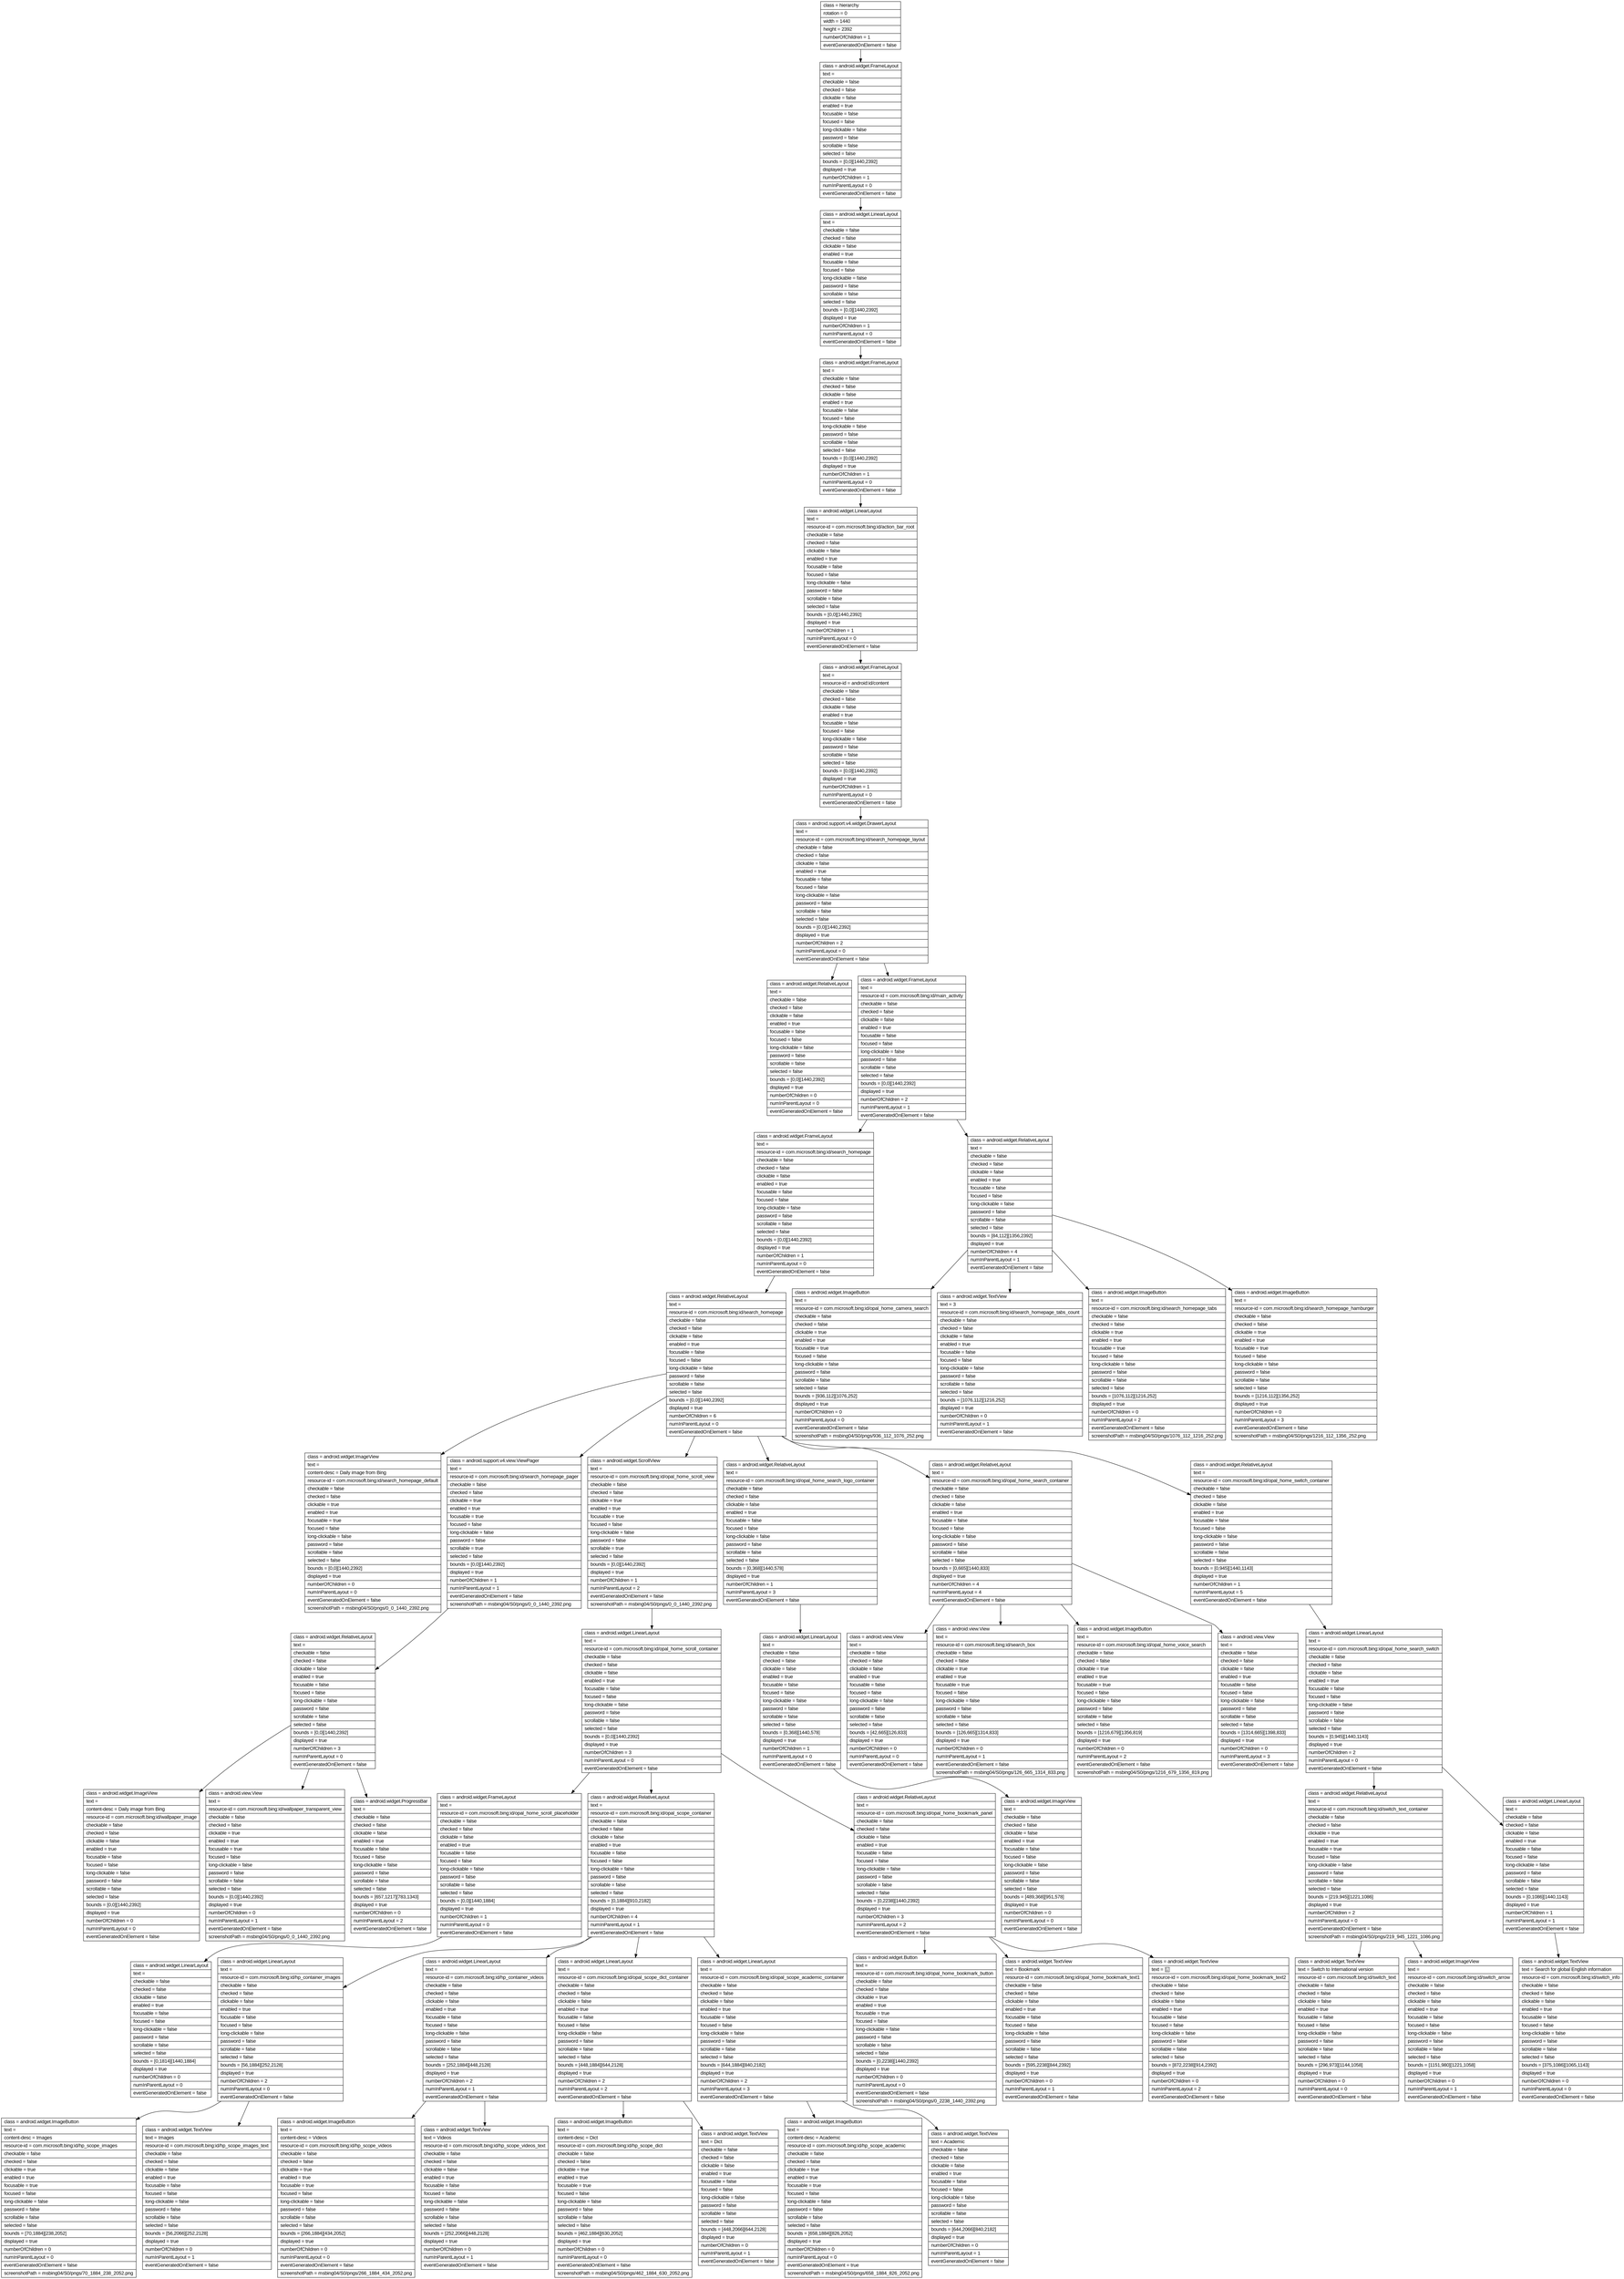 digraph Layout {

	node [shape=record fontname=Arial];

	0	[label="{class = hierarchy\l|rotation = 0\l|width = 1440\l|height = 2392\l|numberOfChildren = 1\l|eventGeneratedOnElement = false \l}"]
	1	[label="{class = android.widget.FrameLayout\l|text = \l|checkable = false\l|checked = false\l|clickable = false\l|enabled = true\l|focusable = false\l|focused = false\l|long-clickable = false\l|password = false\l|scrollable = false\l|selected = false\l|bounds = [0,0][1440,2392]\l|displayed = true\l|numberOfChildren = 1\l|numInParentLayout = 0\l|eventGeneratedOnElement = false \l}"]
	2	[label="{class = android.widget.LinearLayout\l|text = \l|checkable = false\l|checked = false\l|clickable = false\l|enabled = true\l|focusable = false\l|focused = false\l|long-clickable = false\l|password = false\l|scrollable = false\l|selected = false\l|bounds = [0,0][1440,2392]\l|displayed = true\l|numberOfChildren = 1\l|numInParentLayout = 0\l|eventGeneratedOnElement = false \l}"]
	3	[label="{class = android.widget.FrameLayout\l|text = \l|checkable = false\l|checked = false\l|clickable = false\l|enabled = true\l|focusable = false\l|focused = false\l|long-clickable = false\l|password = false\l|scrollable = false\l|selected = false\l|bounds = [0,0][1440,2392]\l|displayed = true\l|numberOfChildren = 1\l|numInParentLayout = 0\l|eventGeneratedOnElement = false \l}"]
	4	[label="{class = android.widget.LinearLayout\l|text = \l|resource-id = com.microsoft.bing:id/action_bar_root\l|checkable = false\l|checked = false\l|clickable = false\l|enabled = true\l|focusable = false\l|focused = false\l|long-clickable = false\l|password = false\l|scrollable = false\l|selected = false\l|bounds = [0,0][1440,2392]\l|displayed = true\l|numberOfChildren = 1\l|numInParentLayout = 0\l|eventGeneratedOnElement = false \l}"]
	5	[label="{class = android.widget.FrameLayout\l|text = \l|resource-id = android:id/content\l|checkable = false\l|checked = false\l|clickable = false\l|enabled = true\l|focusable = false\l|focused = false\l|long-clickable = false\l|password = false\l|scrollable = false\l|selected = false\l|bounds = [0,0][1440,2392]\l|displayed = true\l|numberOfChildren = 1\l|numInParentLayout = 0\l|eventGeneratedOnElement = false \l}"]
	6	[label="{class = android.support.v4.widget.DrawerLayout\l|text = \l|resource-id = com.microsoft.bing:id/search_homepage_layout\l|checkable = false\l|checked = false\l|clickable = false\l|enabled = true\l|focusable = false\l|focused = false\l|long-clickable = false\l|password = false\l|scrollable = false\l|selected = false\l|bounds = [0,0][1440,2392]\l|displayed = true\l|numberOfChildren = 2\l|numInParentLayout = 0\l|eventGeneratedOnElement = false \l}"]
	7	[label="{class = android.widget.RelativeLayout\l|text = \l|checkable = false\l|checked = false\l|clickable = false\l|enabled = true\l|focusable = false\l|focused = false\l|long-clickable = false\l|password = false\l|scrollable = false\l|selected = false\l|bounds = [0,0][1440,2392]\l|displayed = true\l|numberOfChildren = 0\l|numInParentLayout = 0\l|eventGeneratedOnElement = false \l}"]
	8	[label="{class = android.widget.FrameLayout\l|text = \l|resource-id = com.microsoft.bing:id/main_activity\l|checkable = false\l|checked = false\l|clickable = false\l|enabled = true\l|focusable = false\l|focused = false\l|long-clickable = false\l|password = false\l|scrollable = false\l|selected = false\l|bounds = [0,0][1440,2392]\l|displayed = true\l|numberOfChildren = 2\l|numInParentLayout = 1\l|eventGeneratedOnElement = false \l}"]
	9	[label="{class = android.widget.FrameLayout\l|text = \l|resource-id = com.microsoft.bing:id/search_homepage\l|checkable = false\l|checked = false\l|clickable = false\l|enabled = true\l|focusable = false\l|focused = false\l|long-clickable = false\l|password = false\l|scrollable = false\l|selected = false\l|bounds = [0,0][1440,2392]\l|displayed = true\l|numberOfChildren = 1\l|numInParentLayout = 0\l|eventGeneratedOnElement = false \l}"]
	10	[label="{class = android.widget.RelativeLayout\l|text = \l|checkable = false\l|checked = false\l|clickable = false\l|enabled = true\l|focusable = false\l|focused = false\l|long-clickable = false\l|password = false\l|scrollable = false\l|selected = false\l|bounds = [84,112][1356,2392]\l|displayed = true\l|numberOfChildren = 4\l|numInParentLayout = 1\l|eventGeneratedOnElement = false \l}"]
	11	[label="{class = android.widget.RelativeLayout\l|text = \l|resource-id = com.microsoft.bing:id/search_homepage\l|checkable = false\l|checked = false\l|clickable = false\l|enabled = true\l|focusable = false\l|focused = false\l|long-clickable = false\l|password = false\l|scrollable = false\l|selected = false\l|bounds = [0,0][1440,2392]\l|displayed = true\l|numberOfChildren = 6\l|numInParentLayout = 0\l|eventGeneratedOnElement = false \l}"]
	12	[label="{class = android.widget.ImageButton\l|text = \l|resource-id = com.microsoft.bing:id/opal_home_camera_search\l|checkable = false\l|checked = false\l|clickable = true\l|enabled = true\l|focusable = true\l|focused = false\l|long-clickable = false\l|password = false\l|scrollable = false\l|selected = false\l|bounds = [936,112][1076,252]\l|displayed = true\l|numberOfChildren = 0\l|numInParentLayout = 0\l|eventGeneratedOnElement = false \l|screenshotPath = msbing04/S0/pngs/936_112_1076_252.png\l}"]
	13	[label="{class = android.widget.TextView\l|text = 3\l|resource-id = com.microsoft.bing:id/search_homepage_tabs_count\l|checkable = false\l|checked = false\l|clickable = false\l|enabled = true\l|focusable = false\l|focused = false\l|long-clickable = false\l|password = false\l|scrollable = false\l|selected = false\l|bounds = [1076,112][1216,252]\l|displayed = true\l|numberOfChildren = 0\l|numInParentLayout = 1\l|eventGeneratedOnElement = false \l}"]
	14	[label="{class = android.widget.ImageButton\l|text = \l|resource-id = com.microsoft.bing:id/search_homepage_tabs\l|checkable = false\l|checked = false\l|clickable = true\l|enabled = true\l|focusable = true\l|focused = false\l|long-clickable = false\l|password = false\l|scrollable = false\l|selected = false\l|bounds = [1076,112][1216,252]\l|displayed = true\l|numberOfChildren = 0\l|numInParentLayout = 2\l|eventGeneratedOnElement = false \l|screenshotPath = msbing04/S0/pngs/1076_112_1216_252.png\l}"]
	15	[label="{class = android.widget.ImageButton\l|text = \l|resource-id = com.microsoft.bing:id/search_homepage_hamburger\l|checkable = false\l|checked = false\l|clickable = true\l|enabled = true\l|focusable = true\l|focused = false\l|long-clickable = false\l|password = false\l|scrollable = false\l|selected = false\l|bounds = [1216,112][1356,252]\l|displayed = true\l|numberOfChildren = 0\l|numInParentLayout = 3\l|eventGeneratedOnElement = false \l|screenshotPath = msbing04/S0/pngs/1216_112_1356_252.png\l}"]
	16	[label="{class = android.widget.ImageView\l|text = \l|content-desc = Daily image from Bing\l|resource-id = com.microsoft.bing:id/search_homepage_default\l|checkable = false\l|checked = false\l|clickable = true\l|enabled = true\l|focusable = true\l|focused = false\l|long-clickable = false\l|password = false\l|scrollable = false\l|selected = false\l|bounds = [0,0][1440,2392]\l|displayed = true\l|numberOfChildren = 0\l|numInParentLayout = 0\l|eventGeneratedOnElement = false \l|screenshotPath = msbing04/S0/pngs/0_0_1440_2392.png\l}"]
	17	[label="{class = android.support.v4.view.ViewPager\l|text = \l|resource-id = com.microsoft.bing:id/search_homepage_pager\l|checkable = false\l|checked = false\l|clickable = true\l|enabled = true\l|focusable = true\l|focused = false\l|long-clickable = false\l|password = false\l|scrollable = true\l|selected = false\l|bounds = [0,0][1440,2392]\l|displayed = true\l|numberOfChildren = 1\l|numInParentLayout = 1\l|eventGeneratedOnElement = false \l|screenshotPath = msbing04/S0/pngs/0_0_1440_2392.png\l}"]
	18	[label="{class = android.widget.ScrollView\l|text = \l|resource-id = com.microsoft.bing:id/opal_home_scroll_view\l|checkable = false\l|checked = false\l|clickable = true\l|enabled = true\l|focusable = true\l|focused = false\l|long-clickable = false\l|password = false\l|scrollable = true\l|selected = false\l|bounds = [0,0][1440,2392]\l|displayed = true\l|numberOfChildren = 1\l|numInParentLayout = 2\l|eventGeneratedOnElement = false \l|screenshotPath = msbing04/S0/pngs/0_0_1440_2392.png\l}"]
	19	[label="{class = android.widget.RelativeLayout\l|text = \l|resource-id = com.microsoft.bing:id/opal_home_search_logo_container\l|checkable = false\l|checked = false\l|clickable = false\l|enabled = true\l|focusable = false\l|focused = false\l|long-clickable = false\l|password = false\l|scrollable = false\l|selected = false\l|bounds = [0,368][1440,578]\l|displayed = true\l|numberOfChildren = 1\l|numInParentLayout = 3\l|eventGeneratedOnElement = false \l}"]
	20	[label="{class = android.widget.RelativeLayout\l|text = \l|resource-id = com.microsoft.bing:id/opal_home_search_container\l|checkable = false\l|checked = false\l|clickable = false\l|enabled = true\l|focusable = false\l|focused = false\l|long-clickable = false\l|password = false\l|scrollable = false\l|selected = false\l|bounds = [0,665][1440,833]\l|displayed = true\l|numberOfChildren = 4\l|numInParentLayout = 4\l|eventGeneratedOnElement = false \l}"]
	21	[label="{class = android.widget.RelativeLayout\l|text = \l|resource-id = com.microsoft.bing:id/opal_home_switch_container\l|checkable = false\l|checked = false\l|clickable = false\l|enabled = true\l|focusable = false\l|focused = false\l|long-clickable = false\l|password = false\l|scrollable = false\l|selected = false\l|bounds = [0,945][1440,1143]\l|displayed = true\l|numberOfChildren = 1\l|numInParentLayout = 5\l|eventGeneratedOnElement = false \l}"]
	22	[label="{class = android.widget.RelativeLayout\l|text = \l|checkable = false\l|checked = false\l|clickable = false\l|enabled = true\l|focusable = false\l|focused = false\l|long-clickable = false\l|password = false\l|scrollable = false\l|selected = false\l|bounds = [0,0][1440,2392]\l|displayed = true\l|numberOfChildren = 3\l|numInParentLayout = 0\l|eventGeneratedOnElement = false \l}"]
	23	[label="{class = android.widget.LinearLayout\l|text = \l|resource-id = com.microsoft.bing:id/opal_home_scroll_container\l|checkable = false\l|checked = false\l|clickable = false\l|enabled = true\l|focusable = false\l|focused = false\l|long-clickable = false\l|password = false\l|scrollable = false\l|selected = false\l|bounds = [0,0][1440,2392]\l|displayed = true\l|numberOfChildren = 3\l|numInParentLayout = 0\l|eventGeneratedOnElement = false \l}"]
	24	[label="{class = android.widget.LinearLayout\l|text = \l|checkable = false\l|checked = false\l|clickable = false\l|enabled = true\l|focusable = false\l|focused = false\l|long-clickable = false\l|password = false\l|scrollable = false\l|selected = false\l|bounds = [0,368][1440,578]\l|displayed = true\l|numberOfChildren = 1\l|numInParentLayout = 0\l|eventGeneratedOnElement = false \l}"]
	25	[label="{class = android.view.View\l|text = \l|checkable = false\l|checked = false\l|clickable = false\l|enabled = true\l|focusable = false\l|focused = false\l|long-clickable = false\l|password = false\l|scrollable = false\l|selected = false\l|bounds = [42,665][126,833]\l|displayed = true\l|numberOfChildren = 0\l|numInParentLayout = 0\l|eventGeneratedOnElement = false \l}"]
	26	[label="{class = android.view.View\l|text = \l|resource-id = com.microsoft.bing:id/search_box\l|checkable = false\l|checked = false\l|clickable = true\l|enabled = true\l|focusable = true\l|focused = false\l|long-clickable = false\l|password = false\l|scrollable = false\l|selected = false\l|bounds = [126,665][1314,833]\l|displayed = true\l|numberOfChildren = 0\l|numInParentLayout = 1\l|eventGeneratedOnElement = false \l|screenshotPath = msbing04/S0/pngs/126_665_1314_833.png\l}"]
	27	[label="{class = android.widget.ImageButton\l|text = \l|resource-id = com.microsoft.bing:id/opal_home_voice_search\l|checkable = false\l|checked = false\l|clickable = true\l|enabled = true\l|focusable = true\l|focused = false\l|long-clickable = false\l|password = false\l|scrollable = false\l|selected = false\l|bounds = [1216,679][1356,819]\l|displayed = true\l|numberOfChildren = 0\l|numInParentLayout = 2\l|eventGeneratedOnElement = false \l|screenshotPath = msbing04/S0/pngs/1216_679_1356_819.png\l}"]
	28	[label="{class = android.view.View\l|text = \l|checkable = false\l|checked = false\l|clickable = false\l|enabled = true\l|focusable = false\l|focused = false\l|long-clickable = false\l|password = false\l|scrollable = false\l|selected = false\l|bounds = [1314,665][1398,833]\l|displayed = true\l|numberOfChildren = 0\l|numInParentLayout = 3\l|eventGeneratedOnElement = false \l}"]
	29	[label="{class = android.widget.LinearLayout\l|text = \l|resource-id = com.microsoft.bing:id/opal_home_search_switch\l|checkable = false\l|checked = false\l|clickable = false\l|enabled = true\l|focusable = false\l|focused = false\l|long-clickable = false\l|password = false\l|scrollable = false\l|selected = false\l|bounds = [0,945][1440,1143]\l|displayed = true\l|numberOfChildren = 2\l|numInParentLayout = 0\l|eventGeneratedOnElement = false \l}"]
	30	[label="{class = android.widget.ImageView\l|text = \l|content-desc = Daily image from Bing\l|resource-id = com.microsoft.bing:id/wallpaper_image\l|checkable = false\l|checked = false\l|clickable = false\l|enabled = true\l|focusable = false\l|focused = false\l|long-clickable = false\l|password = false\l|scrollable = false\l|selected = false\l|bounds = [0,0][1440,2392]\l|displayed = true\l|numberOfChildren = 0\l|numInParentLayout = 0\l|eventGeneratedOnElement = false \l}"]
	31	[label="{class = android.view.View\l|text = \l|resource-id = com.microsoft.bing:id/wallpaper_transparent_view\l|checkable = false\l|checked = false\l|clickable = true\l|enabled = true\l|focusable = true\l|focused = false\l|long-clickable = false\l|password = false\l|scrollable = false\l|selected = false\l|bounds = [0,0][1440,2392]\l|displayed = true\l|numberOfChildren = 0\l|numInParentLayout = 1\l|eventGeneratedOnElement = false \l|screenshotPath = msbing04/S0/pngs/0_0_1440_2392.png\l}"]
	32	[label="{class = android.widget.ProgressBar\l|text = \l|checkable = false\l|checked = false\l|clickable = false\l|enabled = true\l|focusable = false\l|focused = false\l|long-clickable = false\l|password = false\l|scrollable = false\l|selected = false\l|bounds = [657,1217][783,1343]\l|displayed = true\l|numberOfChildren = 0\l|numInParentLayout = 2\l|eventGeneratedOnElement = false \l}"]
	33	[label="{class = android.widget.FrameLayout\l|text = \l|resource-id = com.microsoft.bing:id/opal_home_scroll_placeholder\l|checkable = false\l|checked = false\l|clickable = false\l|enabled = true\l|focusable = false\l|focused = false\l|long-clickable = false\l|password = false\l|scrollable = false\l|selected = false\l|bounds = [0,0][1440,1884]\l|displayed = true\l|numberOfChildren = 1\l|numInParentLayout = 0\l|eventGeneratedOnElement = false \l}"]
	34	[label="{class = android.widget.RelativeLayout\l|text = \l|resource-id = com.microsoft.bing:id/opal_scope_container\l|checkable = false\l|checked = false\l|clickable = false\l|enabled = true\l|focusable = false\l|focused = false\l|long-clickable = false\l|password = false\l|scrollable = false\l|selected = false\l|bounds = [0,1884][910,2182]\l|displayed = true\l|numberOfChildren = 4\l|numInParentLayout = 1\l|eventGeneratedOnElement = false \l}"]
	35	[label="{class = android.widget.RelativeLayout\l|text = \l|resource-id = com.microsoft.bing:id/opal_home_bookmark_panel\l|checkable = false\l|checked = false\l|clickable = false\l|enabled = true\l|focusable = false\l|focused = false\l|long-clickable = false\l|password = false\l|scrollable = false\l|selected = false\l|bounds = [0,2238][1440,2392]\l|displayed = true\l|numberOfChildren = 3\l|numInParentLayout = 2\l|eventGeneratedOnElement = false \l}"]
	36	[label="{class = android.widget.ImageView\l|text = \l|checkable = false\l|checked = false\l|clickable = false\l|enabled = true\l|focusable = false\l|focused = false\l|long-clickable = false\l|password = false\l|scrollable = false\l|selected = false\l|bounds = [489,368][951,578]\l|displayed = true\l|numberOfChildren = 0\l|numInParentLayout = 0\l|eventGeneratedOnElement = false \l}"]
	37	[label="{class = android.widget.RelativeLayout\l|text = \l|resource-id = com.microsoft.bing:id/switch_text_container\l|checkable = false\l|checked = false\l|clickable = true\l|enabled = true\l|focusable = true\l|focused = false\l|long-clickable = false\l|password = false\l|scrollable = false\l|selected = false\l|bounds = [219,945][1221,1086]\l|displayed = true\l|numberOfChildren = 2\l|numInParentLayout = 0\l|eventGeneratedOnElement = false \l|screenshotPath = msbing04/S0/pngs/219_945_1221_1086.png\l}"]
	38	[label="{class = android.widget.LinearLayout\l|text = \l|checkable = false\l|checked = false\l|clickable = false\l|enabled = true\l|focusable = false\l|focused = false\l|long-clickable = false\l|password = false\l|scrollable = false\l|selected = false\l|bounds = [0,1086][1440,1143]\l|displayed = true\l|numberOfChildren = 1\l|numInParentLayout = 1\l|eventGeneratedOnElement = false \l}"]
	39	[label="{class = android.widget.LinearLayout\l|text = \l|checkable = false\l|checked = false\l|clickable = false\l|enabled = true\l|focusable = false\l|focused = false\l|long-clickable = false\l|password = false\l|scrollable = false\l|selected = false\l|bounds = [0,1814][1440,1884]\l|displayed = true\l|numberOfChildren = 0\l|numInParentLayout = 0\l|eventGeneratedOnElement = false \l}"]
	40	[label="{class = android.widget.LinearLayout\l|text = \l|resource-id = com.microsoft.bing:id/hp_container_images\l|checkable = false\l|checked = false\l|clickable = false\l|enabled = true\l|focusable = false\l|focused = false\l|long-clickable = false\l|password = false\l|scrollable = false\l|selected = false\l|bounds = [56,1884][252,2128]\l|displayed = true\l|numberOfChildren = 2\l|numInParentLayout = 0\l|eventGeneratedOnElement = false \l}"]
	41	[label="{class = android.widget.LinearLayout\l|text = \l|resource-id = com.microsoft.bing:id/hp_container_videos\l|checkable = false\l|checked = false\l|clickable = false\l|enabled = true\l|focusable = false\l|focused = false\l|long-clickable = false\l|password = false\l|scrollable = false\l|selected = false\l|bounds = [252,1884][448,2128]\l|displayed = true\l|numberOfChildren = 2\l|numInParentLayout = 1\l|eventGeneratedOnElement = false \l}"]
	42	[label="{class = android.widget.LinearLayout\l|text = \l|resource-id = com.microsoft.bing:id/opal_scope_dict_container\l|checkable = false\l|checked = false\l|clickable = false\l|enabled = true\l|focusable = false\l|focused = false\l|long-clickable = false\l|password = false\l|scrollable = false\l|selected = false\l|bounds = [448,1884][644,2128]\l|displayed = true\l|numberOfChildren = 2\l|numInParentLayout = 2\l|eventGeneratedOnElement = false \l}"]
	43	[label="{class = android.widget.LinearLayout\l|text = \l|resource-id = com.microsoft.bing:id/opal_scope_academic_container\l|checkable = false\l|checked = false\l|clickable = false\l|enabled = true\l|focusable = false\l|focused = false\l|long-clickable = false\l|password = false\l|scrollable = false\l|selected = false\l|bounds = [644,1884][840,2182]\l|displayed = true\l|numberOfChildren = 2\l|numInParentLayout = 3\l|eventGeneratedOnElement = false \l}"]
	44	[label="{class = android.widget.Button\l|text = \l|resource-id = com.microsoft.bing:id/opal_home_bookmark_button\l|checkable = false\l|checked = false\l|clickable = true\l|enabled = true\l|focusable = true\l|focused = false\l|long-clickable = false\l|password = false\l|scrollable = false\l|selected = false\l|bounds = [0,2238][1440,2392]\l|displayed = true\l|numberOfChildren = 0\l|numInParentLayout = 0\l|eventGeneratedOnElement = false \l|screenshotPath = msbing04/S0/pngs/0_2238_1440_2392.png\l}"]
	45	[label="{class = android.widget.TextView\l|text = Bookmark\l|resource-id = com.microsoft.bing:id/opal_home_bookmark_text1\l|checkable = false\l|checked = false\l|clickable = false\l|enabled = true\l|focusable = false\l|focused = false\l|long-clickable = false\l|password = false\l|scrollable = false\l|selected = false\l|bounds = [595,2238][844,2392]\l|displayed = true\l|numberOfChildren = 0\l|numInParentLayout = 1\l|eventGeneratedOnElement = false \l}"]
	46	[label="{class = android.widget.TextView\l|text = \l|resource-id = com.microsoft.bing:id/opal_home_bookmark_text2\l|checkable = false\l|checked = false\l|clickable = false\l|enabled = true\l|focusable = false\l|focused = false\l|long-clickable = false\l|password = false\l|scrollable = false\l|selected = false\l|bounds = [872,2238][914,2392]\l|displayed = true\l|numberOfChildren = 0\l|numInParentLayout = 2\l|eventGeneratedOnElement = false \l}"]
	47	[label="{class = android.widget.TextView\l|text = Switch to International version\l|resource-id = com.microsoft.bing:id/switch_text\l|checkable = false\l|checked = false\l|clickable = false\l|enabled = true\l|focusable = false\l|focused = false\l|long-clickable = false\l|password = false\l|scrollable = false\l|selected = false\l|bounds = [296,973][1144,1058]\l|displayed = true\l|numberOfChildren = 0\l|numInParentLayout = 0\l|eventGeneratedOnElement = false \l}"]
	48	[label="{class = android.widget.ImageView\l|text = \l|resource-id = com.microsoft.bing:id/switch_arrow\l|checkable = false\l|checked = false\l|clickable = false\l|enabled = true\l|focusable = false\l|focused = false\l|long-clickable = false\l|password = false\l|scrollable = false\l|selected = false\l|bounds = [1151,980][1221,1058]\l|displayed = true\l|numberOfChildren = 0\l|numInParentLayout = 1\l|eventGeneratedOnElement = false \l}"]
	49	[label="{class = android.widget.TextView\l|text = Search for global English information\l|resource-id = com.microsoft.bing:id/switch_info\l|checkable = false\l|checked = false\l|clickable = false\l|enabled = true\l|focusable = false\l|focused = false\l|long-clickable = false\l|password = false\l|scrollable = false\l|selected = false\l|bounds = [375,1086][1065,1143]\l|displayed = true\l|numberOfChildren = 0\l|numInParentLayout = 0\l|eventGeneratedOnElement = false \l}"]
	50	[label="{class = android.widget.ImageButton\l|text = \l|content-desc = Images\l|resource-id = com.microsoft.bing:id/hp_scope_images\l|checkable = false\l|checked = false\l|clickable = true\l|enabled = true\l|focusable = true\l|focused = false\l|long-clickable = false\l|password = false\l|scrollable = false\l|selected = false\l|bounds = [70,1884][238,2052]\l|displayed = true\l|numberOfChildren = 0\l|numInParentLayout = 0\l|eventGeneratedOnElement = false \l|screenshotPath = msbing04/S0/pngs/70_1884_238_2052.png\l}"]
	51	[label="{class = android.widget.TextView\l|text = Images\l|resource-id = com.microsoft.bing:id/hp_scope_images_text\l|checkable = false\l|checked = false\l|clickable = false\l|enabled = true\l|focusable = false\l|focused = false\l|long-clickable = false\l|password = false\l|scrollable = false\l|selected = false\l|bounds = [56,2066][252,2128]\l|displayed = true\l|numberOfChildren = 0\l|numInParentLayout = 1\l|eventGeneratedOnElement = false \l}"]
	52	[label="{class = android.widget.ImageButton\l|text = \l|content-desc = Videos\l|resource-id = com.microsoft.bing:id/hp_scope_videos\l|checkable = false\l|checked = false\l|clickable = true\l|enabled = true\l|focusable = true\l|focused = false\l|long-clickable = false\l|password = false\l|scrollable = false\l|selected = false\l|bounds = [266,1884][434,2052]\l|displayed = true\l|numberOfChildren = 0\l|numInParentLayout = 0\l|eventGeneratedOnElement = false \l|screenshotPath = msbing04/S0/pngs/266_1884_434_2052.png\l}"]
	53	[label="{class = android.widget.TextView\l|text = Videos\l|resource-id = com.microsoft.bing:id/hp_scope_videos_text\l|checkable = false\l|checked = false\l|clickable = false\l|enabled = true\l|focusable = false\l|focused = false\l|long-clickable = false\l|password = false\l|scrollable = false\l|selected = false\l|bounds = [252,2066][448,2128]\l|displayed = true\l|numberOfChildren = 0\l|numInParentLayout = 1\l|eventGeneratedOnElement = false \l}"]
	54	[label="{class = android.widget.ImageButton\l|text = \l|content-desc = Dict\l|resource-id = com.microsoft.bing:id/hp_scope_dict\l|checkable = false\l|checked = false\l|clickable = true\l|enabled = true\l|focusable = true\l|focused = false\l|long-clickable = false\l|password = false\l|scrollable = false\l|selected = false\l|bounds = [462,1884][630,2052]\l|displayed = true\l|numberOfChildren = 0\l|numInParentLayout = 0\l|eventGeneratedOnElement = false \l|screenshotPath = msbing04/S0/pngs/462_1884_630_2052.png\l}"]
	55	[label="{class = android.widget.TextView\l|text = Dict\l|checkable = false\l|checked = false\l|clickable = false\l|enabled = true\l|focusable = false\l|focused = false\l|long-clickable = false\l|password = false\l|scrollable = false\l|selected = false\l|bounds = [448,2066][644,2128]\l|displayed = true\l|numberOfChildren = 0\l|numInParentLayout = 1\l|eventGeneratedOnElement = false \l}"]
	56	[label="{class = android.widget.ImageButton\l|text = \l|content-desc = Academic\l|resource-id = com.microsoft.bing:id/hp_scope_academic\l|checkable = false\l|checked = false\l|clickable = true\l|enabled = true\l|focusable = true\l|focused = false\l|long-clickable = false\l|password = false\l|scrollable = false\l|selected = false\l|bounds = [658,1884][826,2052]\l|displayed = true\l|numberOfChildren = 0\l|numInParentLayout = 0\l|eventGeneratedOnElement = true \l|screenshotPath = msbing04/S0/pngs/658_1884_826_2052.png\l}"]
	57	[label="{class = android.widget.TextView\l|text = Academic\l|checkable = false\l|checked = false\l|clickable = false\l|enabled = true\l|focusable = false\l|focused = false\l|long-clickable = false\l|password = false\l|scrollable = false\l|selected = false\l|bounds = [644,2066][840,2182]\l|displayed = true\l|numberOfChildren = 0\l|numInParentLayout = 1\l|eventGeneratedOnElement = false \l}"]


	0 -> 1
	1 -> 2
	2 -> 3
	3 -> 4
	4 -> 5
	5 -> 6
	6 -> 7
	6 -> 8
	8 -> 9
	8 -> 10
	9 -> 11
	10 -> 12
	10 -> 13
	10 -> 14
	10 -> 15
	11 -> 16
	11 -> 17
	11 -> 18
	11 -> 19
	11 -> 20
	11 -> 21
	17 -> 22
	18 -> 23
	19 -> 24
	20 -> 25
	20 -> 26
	20 -> 27
	20 -> 28
	21 -> 29
	22 -> 30
	22 -> 31
	22 -> 32
	23 -> 33
	23 -> 34
	23 -> 35
	24 -> 36
	29 -> 37
	29 -> 38
	33 -> 39
	34 -> 40
	34 -> 41
	34 -> 42
	34 -> 43
	35 -> 44
	35 -> 45
	35 -> 46
	37 -> 47
	37 -> 48
	38 -> 49
	40 -> 50
	40 -> 51
	41 -> 52
	41 -> 53
	42 -> 54
	42 -> 55
	43 -> 56
	43 -> 57


}